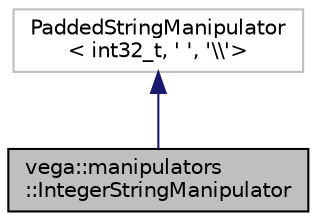 digraph "vega::manipulators::IntegerStringManipulator"
{
  edge [fontname="Helvetica",fontsize="10",labelfontname="Helvetica",labelfontsize="10"];
  node [fontname="Helvetica",fontsize="10",shape=record];
  Node2 [label="vega::manipulators\l::IntegerStringManipulator",height=0.2,width=0.4,color="black", fillcolor="grey75", style="filled", fontcolor="black"];
  Node3 -> Node2 [dir="back",color="midnightblue",fontsize="10",style="solid",fontname="Helvetica"];
  Node3 [label="PaddedStringManipulator\l\< int32_t, ' ', '\\\\'\>",height=0.2,width=0.4,color="grey75", fillcolor="white", style="filled"];
}
